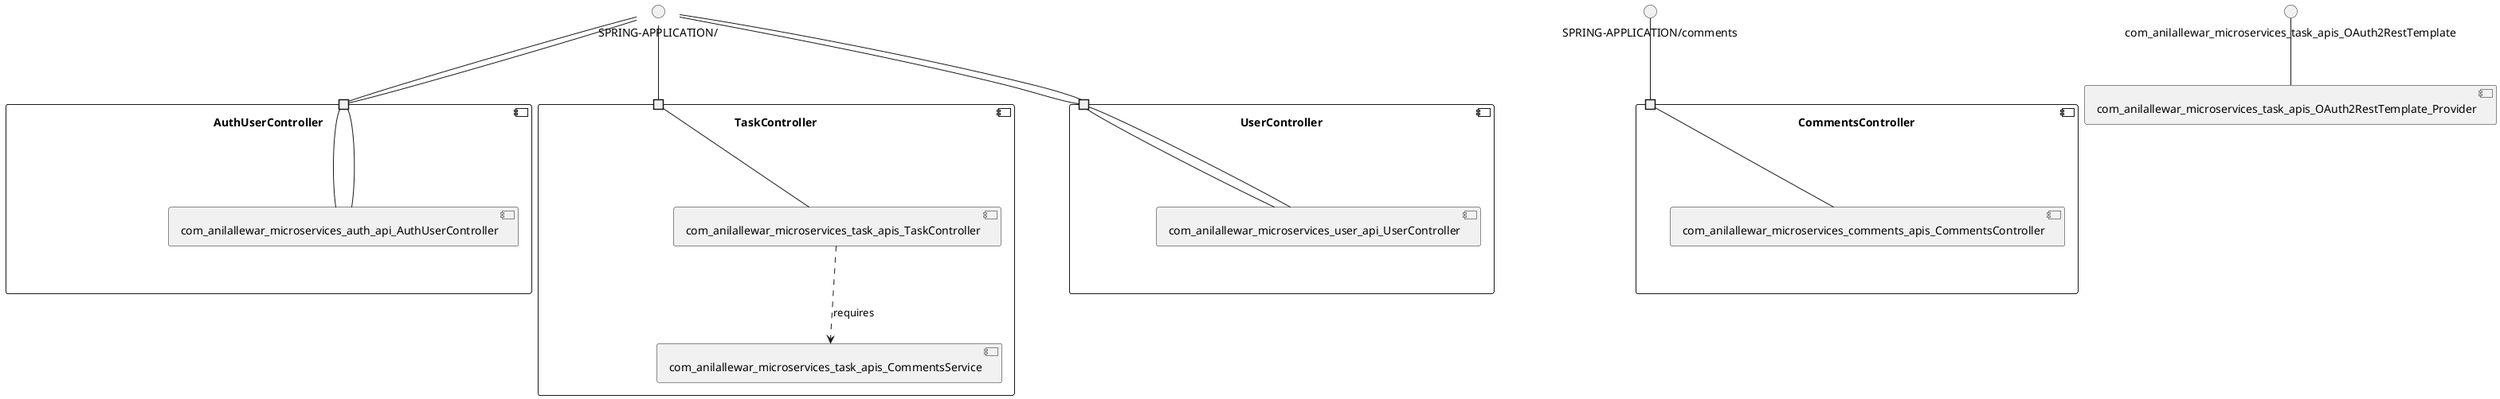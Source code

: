 @startuml
skinparam fixCircleLabelOverlapping true
skinparam componentStyle uml2
component "AuthUserController\n\n\n\n\n\n" {
[com_anilallewar_microservices_auth_api_AuthUserController]
portin " " as AuthUserController_requires_SPRING_APPLICATION_
portin " " as AuthUserController_requires_SPRING_APPLICATION_
"AuthUserController_requires_SPRING_APPLICATION_"--[com_anilallewar_microservices_auth_api_AuthUserController]
"AuthUserController_requires_SPRING_APPLICATION_"--[com_anilallewar_microservices_auth_api_AuthUserController]
}
interface "SPRING-APPLICATION/" as interface.SPRING_APPLICATION_
interface.SPRING_APPLICATION_--"AuthUserController_requires_SPRING_APPLICATION_"
interface "SPRING-APPLICATION/" as interface.SPRING_APPLICATION_
interface.SPRING_APPLICATION_--"AuthUserController_requires_SPRING_APPLICATION_"
component "CommentsController\n\n\n\n\n\n" {
[com_anilallewar_microservices_comments_apis_CommentsController]
portin " " as CommentsController_requires_SPRING_APPLICATION_comments
"CommentsController_requires_SPRING_APPLICATION_comments"--[com_anilallewar_microservices_comments_apis_CommentsController]
}
interface "SPRING-APPLICATION/comments" as interface.SPRING_APPLICATION_comments
interface.SPRING_APPLICATION_comments--"CommentsController_requires_SPRING_APPLICATION_comments"
component "TaskController\n\n\n\n\n\n" {
[com_anilallewar_microservices_task_apis_TaskController]
[com_anilallewar_microservices_task_apis_CommentsService]
portin " " as TaskController_requires_SPRING_APPLICATION_
[com_anilallewar_microservices_task_apis_TaskController]..>[com_anilallewar_microservices_task_apis_CommentsService] : requires
"TaskController_requires_SPRING_APPLICATION_"--[com_anilallewar_microservices_task_apis_TaskController]
}
interface "SPRING-APPLICATION/" as interface.SPRING_APPLICATION_
interface.SPRING_APPLICATION_--"TaskController_requires_SPRING_APPLICATION_"
component "UserController\n\n\n\n\n\n" {
[com_anilallewar_microservices_user_api_UserController]
portin " " as UserController_requires_SPRING_APPLICATION_
portin " " as UserController_requires_SPRING_APPLICATION_
"UserController_requires_SPRING_APPLICATION_"--[com_anilallewar_microservices_user_api_UserController]
"UserController_requires_SPRING_APPLICATION_"--[com_anilallewar_microservices_user_api_UserController]
}
interface "SPRING-APPLICATION/" as interface.SPRING_APPLICATION_
interface.SPRING_APPLICATION_--"UserController_requires_SPRING_APPLICATION_"
interface "SPRING-APPLICATION/" as interface.SPRING_APPLICATION_
interface.SPRING_APPLICATION_--"UserController_requires_SPRING_APPLICATION_"
interface "com_anilallewar_microservices_task_apis_OAuth2RestTemplate" as interface.com_anilallewar_microservices_task_apis_OAuth2RestTemplate
interface.com_anilallewar_microservices_task_apis_OAuth2RestTemplate--[com_anilallewar_microservices_task_apis_OAuth2RestTemplate_Provider]

@enduml
